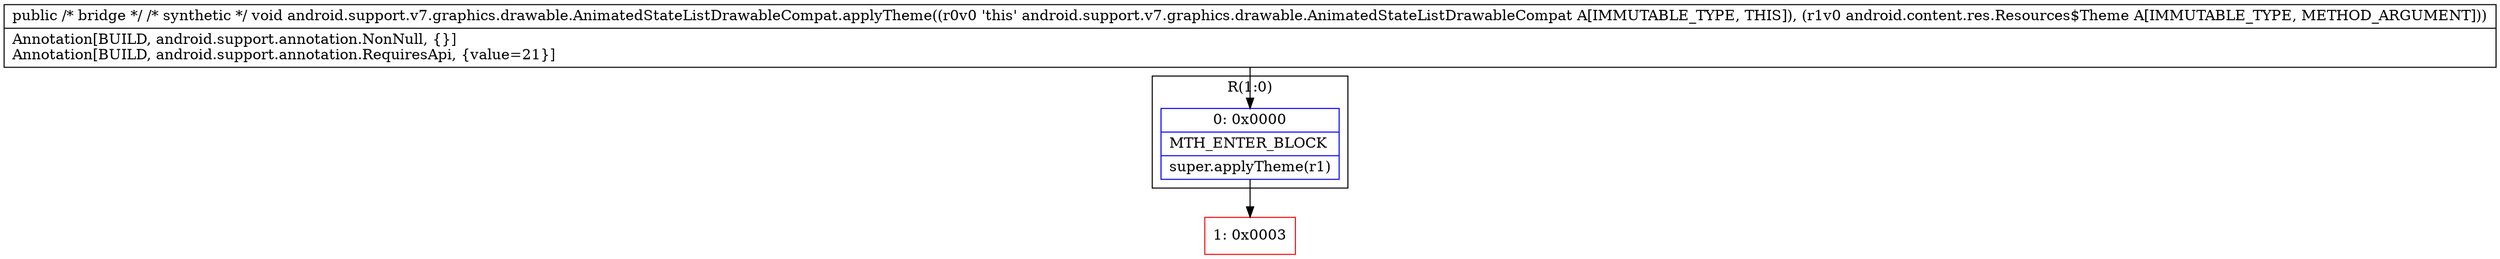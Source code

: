 digraph "CFG forandroid.support.v7.graphics.drawable.AnimatedStateListDrawableCompat.applyTheme(Landroid\/content\/res\/Resources$Theme;)V" {
subgraph cluster_Region_230507454 {
label = "R(1:0)";
node [shape=record,color=blue];
Node_0 [shape=record,label="{0\:\ 0x0000|MTH_ENTER_BLOCK\l|super.applyTheme(r1)\l}"];
}
Node_1 [shape=record,color=red,label="{1\:\ 0x0003}"];
MethodNode[shape=record,label="{public \/* bridge *\/ \/* synthetic *\/ void android.support.v7.graphics.drawable.AnimatedStateListDrawableCompat.applyTheme((r0v0 'this' android.support.v7.graphics.drawable.AnimatedStateListDrawableCompat A[IMMUTABLE_TYPE, THIS]), (r1v0 android.content.res.Resources$Theme A[IMMUTABLE_TYPE, METHOD_ARGUMENT]))  | Annotation[BUILD, android.support.annotation.NonNull, \{\}]\lAnnotation[BUILD, android.support.annotation.RequiresApi, \{value=21\}]\l}"];
MethodNode -> Node_0;
Node_0 -> Node_1;
}

